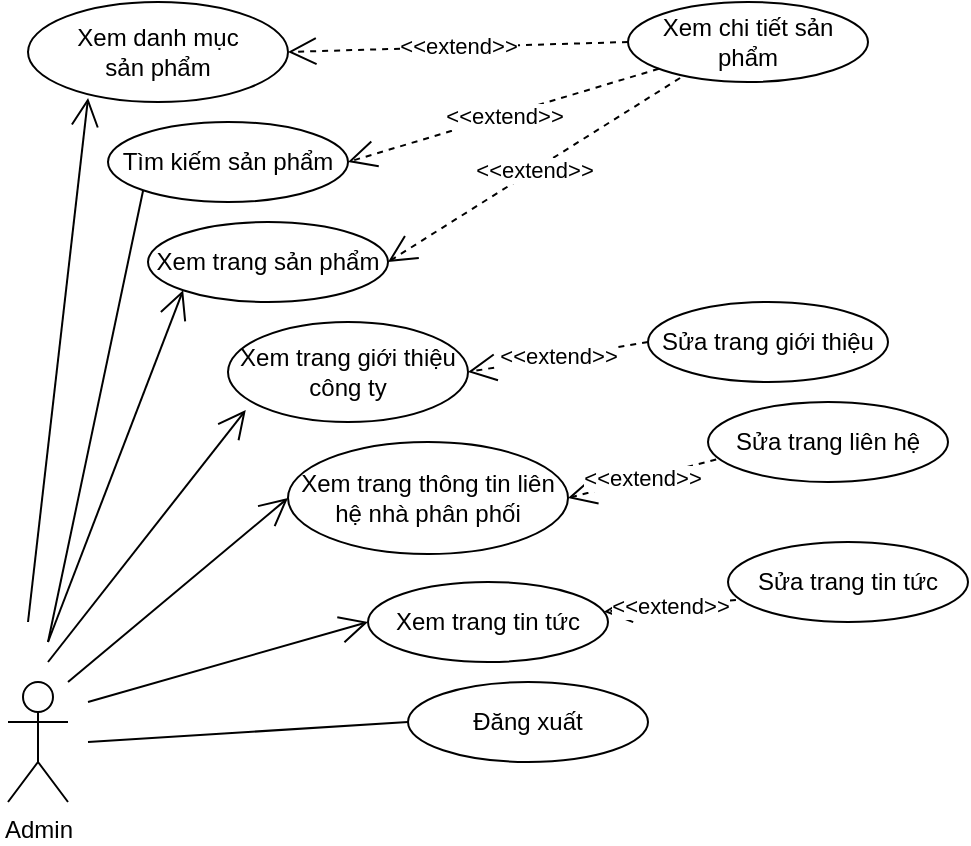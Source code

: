 <mxfile version="14.1.1" type="github">
  <diagram id="htsnJRiTy0PdUouxYch2" name="Page-1">
    <mxGraphModel dx="1108" dy="450" grid="1" gridSize="10" guides="1" tooltips="1" connect="1" arrows="1" fold="1" page="1" pageScale="1" pageWidth="850" pageHeight="1100" math="0" shadow="0">
      <root>
        <mxCell id="0" />
        <mxCell id="1" parent="0" />
        <mxCell id="hs60Bh9PJOF-6od84D4g-1" value="Admin" style="shape=umlActor;verticalLabelPosition=bottom;verticalAlign=top;html=1;outlineConnect=0;" parent="1" vertex="1">
          <mxGeometry x="540" y="560" width="30" height="60" as="geometry" />
        </mxCell>
        <mxCell id="hs60Bh9PJOF-6od84D4g-13" value="Đăng xuất" style="ellipse;whiteSpace=wrap;html=1;" parent="1" vertex="1">
          <mxGeometry x="740" y="560" width="120" height="40" as="geometry" />
        </mxCell>
        <mxCell id="hs60Bh9PJOF-6od84D4g-16" value="Xem trang tin tức" style="ellipse;whiteSpace=wrap;html=1;" parent="1" vertex="1">
          <mxGeometry x="720" y="510" width="120" height="40" as="geometry" />
        </mxCell>
        <mxCell id="hs60Bh9PJOF-6od84D4g-17" value="Xem trang thông tin liên hệ nhà phân phối" style="ellipse;whiteSpace=wrap;html=1;" parent="1" vertex="1">
          <mxGeometry x="680" y="440" width="140" height="56" as="geometry" />
        </mxCell>
        <mxCell id="hs60Bh9PJOF-6od84D4g-23" value="Xem trang giới thiệu công ty" style="ellipse;whiteSpace=wrap;html=1;" parent="1" vertex="1">
          <mxGeometry x="650" y="380" width="120" height="50" as="geometry" />
        </mxCell>
        <mxCell id="hs60Bh9PJOF-6od84D4g-28" value="" style="endArrow=open;endFill=1;endSize=12;html=1;entryX=0;entryY=0.5;entryDx=0;entryDy=0;" parent="1" target="hs60Bh9PJOF-6od84D4g-17" edge="1">
          <mxGeometry width="160" relative="1" as="geometry">
            <mxPoint x="570" y="560" as="sourcePoint" />
            <mxPoint x="442.426" y="727.322" as="targetPoint" />
          </mxGeometry>
        </mxCell>
        <mxCell id="hs60Bh9PJOF-6od84D4g-29" value="" style="endArrow=open;endFill=1;endSize=12;html=1;entryX=0;entryY=0.5;entryDx=0;entryDy=0;" parent="1" target="hs60Bh9PJOF-6od84D4g-16" edge="1">
          <mxGeometry width="160" relative="1" as="geometry">
            <mxPoint x="580" y="570" as="sourcePoint" />
            <mxPoint x="720" y="461" as="targetPoint" />
          </mxGeometry>
        </mxCell>
        <mxCell id="hs60Bh9PJOF-6od84D4g-31" value="" style="endArrow=open;endFill=1;endSize=12;html=1;entryX=0.074;entryY=0.88;entryDx=0;entryDy=0;entryPerimeter=0;" parent="1" target="hs60Bh9PJOF-6od84D4g-23" edge="1">
          <mxGeometry width="160" relative="1" as="geometry">
            <mxPoint x="560" y="550" as="sourcePoint" />
            <mxPoint x="720" y="461" as="targetPoint" />
          </mxGeometry>
        </mxCell>
        <mxCell id="hs60Bh9PJOF-6od84D4g-37" value="&amp;lt;&amp;lt;extend&amp;gt;&amp;gt;" style="endArrow=open;endSize=12;dashed=1;html=1;exitX=0.033;exitY=0.725;exitDx=0;exitDy=0;exitPerimeter=0;" parent="1" source="hs60Bh9PJOF-6od84D4g-38" target="hs60Bh9PJOF-6od84D4g-16" edge="1">
          <mxGeometry width="160" relative="1" as="geometry">
            <mxPoint x="920" y="450" as="sourcePoint" />
            <mxPoint x="1038.96" y="495" as="targetPoint" />
          </mxGeometry>
        </mxCell>
        <mxCell id="hs60Bh9PJOF-6od84D4g-38" value="Sửa trang tin tức" style="ellipse;whiteSpace=wrap;html=1;" parent="1" vertex="1">
          <mxGeometry x="900" y="490" width="120" height="40" as="geometry" />
        </mxCell>
        <mxCell id="hs60Bh9PJOF-6od84D4g-39" value="Xem chi tiết sản phẩm" style="ellipse;whiteSpace=wrap;html=1;" parent="1" vertex="1">
          <mxGeometry x="850" y="220" width="120" height="40" as="geometry" />
        </mxCell>
        <mxCell id="hs60Bh9PJOF-6od84D4g-40" value="Xem trang sản phẩm" style="ellipse;whiteSpace=wrap;html=1;" parent="1" vertex="1">
          <mxGeometry x="610" y="330" width="120" height="40" as="geometry" />
        </mxCell>
        <mxCell id="hs60Bh9PJOF-6od84D4g-41" value="&amp;lt;&amp;lt;extend&amp;gt;&amp;gt;" style="endArrow=open;endSize=12;dashed=1;html=1;exitX=0.217;exitY=0.95;exitDx=0;exitDy=0;entryX=1;entryY=0.5;entryDx=0;entryDy=0;exitPerimeter=0;" parent="1" source="hs60Bh9PJOF-6od84D4g-39" target="hs60Bh9PJOF-6od84D4g-40" edge="1">
          <mxGeometry width="160" relative="1" as="geometry">
            <mxPoint x="900" y="302.5" as="sourcePoint" />
            <mxPoint x="870" y="395" as="targetPoint" />
          </mxGeometry>
        </mxCell>
        <mxCell id="hs60Bh9PJOF-6od84D4g-44" value="Tìm kiếm sản phẩm" style="ellipse;whiteSpace=wrap;html=1;" parent="1" vertex="1">
          <mxGeometry x="590" y="280" width="120" height="40" as="geometry" />
        </mxCell>
        <mxCell id="hs60Bh9PJOF-6od84D4g-47" value="&amp;lt;&amp;lt;extend&amp;gt;&amp;gt;" style="endArrow=open;endSize=12;dashed=1;html=1;entryX=1;entryY=0.5;entryDx=0;entryDy=0;" parent="1" source="hs60Bh9PJOF-6od84D4g-39" target="hs60Bh9PJOF-6od84D4g-44" edge="1">
          <mxGeometry width="160" relative="1" as="geometry">
            <mxPoint x="766.96" y="332" as="sourcePoint" />
            <mxPoint x="700" y="320" as="targetPoint" />
          </mxGeometry>
        </mxCell>
        <mxCell id="hs60Bh9PJOF-6od84D4g-48" value="Xem danh mục &lt;br&gt;sản phẩm" style="ellipse;whiteSpace=wrap;html=1;" parent="1" vertex="1">
          <mxGeometry x="550" y="220" width="130" height="50" as="geometry" />
        </mxCell>
        <mxCell id="hs60Bh9PJOF-6od84D4g-50" value="" style="endArrow=open;endFill=1;endSize=12;html=1;entryX=0.231;entryY=0.96;entryDx=0;entryDy=0;entryPerimeter=0;" parent="1" target="hs60Bh9PJOF-6od84D4g-48" edge="1">
          <mxGeometry width="160" relative="1" as="geometry">
            <mxPoint x="550" y="530" as="sourcePoint" />
            <mxPoint x="673.517" y="409.038" as="targetPoint" />
          </mxGeometry>
        </mxCell>
        <mxCell id="RFYTupEPOqXVh9oHEL6r-2" value="Sửa trang liên hệ" style="ellipse;whiteSpace=wrap;html=1;" parent="1" vertex="1">
          <mxGeometry x="890" y="420" width="120" height="40" as="geometry" />
        </mxCell>
        <mxCell id="RFYTupEPOqXVh9oHEL6r-3" value="&amp;lt;&amp;lt;extend&amp;gt;&amp;gt;" style="endArrow=open;endSize=12;dashed=1;html=1;exitX=0.034;exitY=0.718;exitDx=0;exitDy=0;exitPerimeter=0;entryX=1;entryY=0.5;entryDx=0;entryDy=0;" parent="1" source="RFYTupEPOqXVh9oHEL6r-2" target="hs60Bh9PJOF-6od84D4g-17" edge="1">
          <mxGeometry width="160" relative="1" as="geometry">
            <mxPoint x="919.96" y="513.52" as="sourcePoint" />
            <mxPoint x="841.45" y="529.71" as="targetPoint" />
          </mxGeometry>
        </mxCell>
        <mxCell id="RFYTupEPOqXVh9oHEL6r-4" value="Sửa trang giới thiệu" style="ellipse;whiteSpace=wrap;html=1;" parent="1" vertex="1">
          <mxGeometry x="860" y="370" width="120" height="40" as="geometry" />
        </mxCell>
        <mxCell id="RFYTupEPOqXVh9oHEL6r-5" value="&amp;lt;&amp;lt;extend&amp;gt;&amp;gt;" style="endArrow=open;endSize=12;dashed=1;html=1;exitX=0;exitY=0.5;exitDx=0;exitDy=0;entryX=1;entryY=0.5;entryDx=0;entryDy=0;" parent="1" source="RFYTupEPOqXVh9oHEL6r-4" target="hs60Bh9PJOF-6od84D4g-23" edge="1">
          <mxGeometry width="160" relative="1" as="geometry">
            <mxPoint x="904.08" y="458.72" as="sourcePoint" />
            <mxPoint x="830.0" y="478.0" as="targetPoint" />
          </mxGeometry>
        </mxCell>
        <mxCell id="1wsCHgzZS9Jm4ukqb-i6-1" value="" style="endArrow=none;html=1;entryX=0;entryY=0.5;entryDx=0;entryDy=0;" parent="1" target="hs60Bh9PJOF-6od84D4g-13" edge="1">
          <mxGeometry width="50" height="50" relative="1" as="geometry">
            <mxPoint x="580" y="590" as="sourcePoint" />
            <mxPoint x="810" y="430" as="targetPoint" />
          </mxGeometry>
        </mxCell>
        <mxCell id="dYFFoLZCxGnejhNjsreW-1" value="" style="endArrow=open;endFill=1;endSize=12;html=1;entryX=0;entryY=1;entryDx=0;entryDy=0;" parent="1" target="hs60Bh9PJOF-6od84D4g-40" edge="1">
          <mxGeometry width="160" relative="1" as="geometry">
            <mxPoint x="560" y="540" as="sourcePoint" />
            <mxPoint x="580.03" y="318" as="targetPoint" />
          </mxGeometry>
        </mxCell>
        <mxCell id="dYFFoLZCxGnejhNjsreW-3" value="&amp;lt;&amp;lt;extend&amp;gt;&amp;gt;" style="endArrow=open;endSize=12;dashed=1;html=1;entryX=1;entryY=0.5;entryDx=0;entryDy=0;exitX=0;exitY=0.5;exitDx=0;exitDy=0;" parent="1" source="hs60Bh9PJOF-6od84D4g-39" target="hs60Bh9PJOF-6od84D4g-48" edge="1">
          <mxGeometry width="160" relative="1" as="geometry">
            <mxPoint x="877.326" y="259.577" as="sourcePoint" />
            <mxPoint x="710" y="290" as="targetPoint" />
          </mxGeometry>
        </mxCell>
        <mxCell id="twUmrpT-jl3EyV7OjVQn-1" value="" style="endArrow=none;html=1;entryX=0;entryY=1;entryDx=0;entryDy=0;" parent="1" target="hs60Bh9PJOF-6od84D4g-44" edge="1">
          <mxGeometry width="50" height="50" relative="1" as="geometry">
            <mxPoint x="560" y="540" as="sourcePoint" />
            <mxPoint x="620" y="350" as="targetPoint" />
          </mxGeometry>
        </mxCell>
      </root>
    </mxGraphModel>
  </diagram>
</mxfile>
